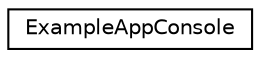 digraph "Graphical Class Hierarchy"
{
 // LATEX_PDF_SIZE
  edge [fontname="Helvetica",fontsize="10",labelfontname="Helvetica",labelfontsize="10"];
  node [fontname="Helvetica",fontsize="10",shape=record];
  rankdir="LR";
  Node0 [label="ExampleAppConsole",height=0.2,width=0.4,color="black", fillcolor="white", style="filled",URL="$structExampleAppConsole.html",tooltip=" "];
}
